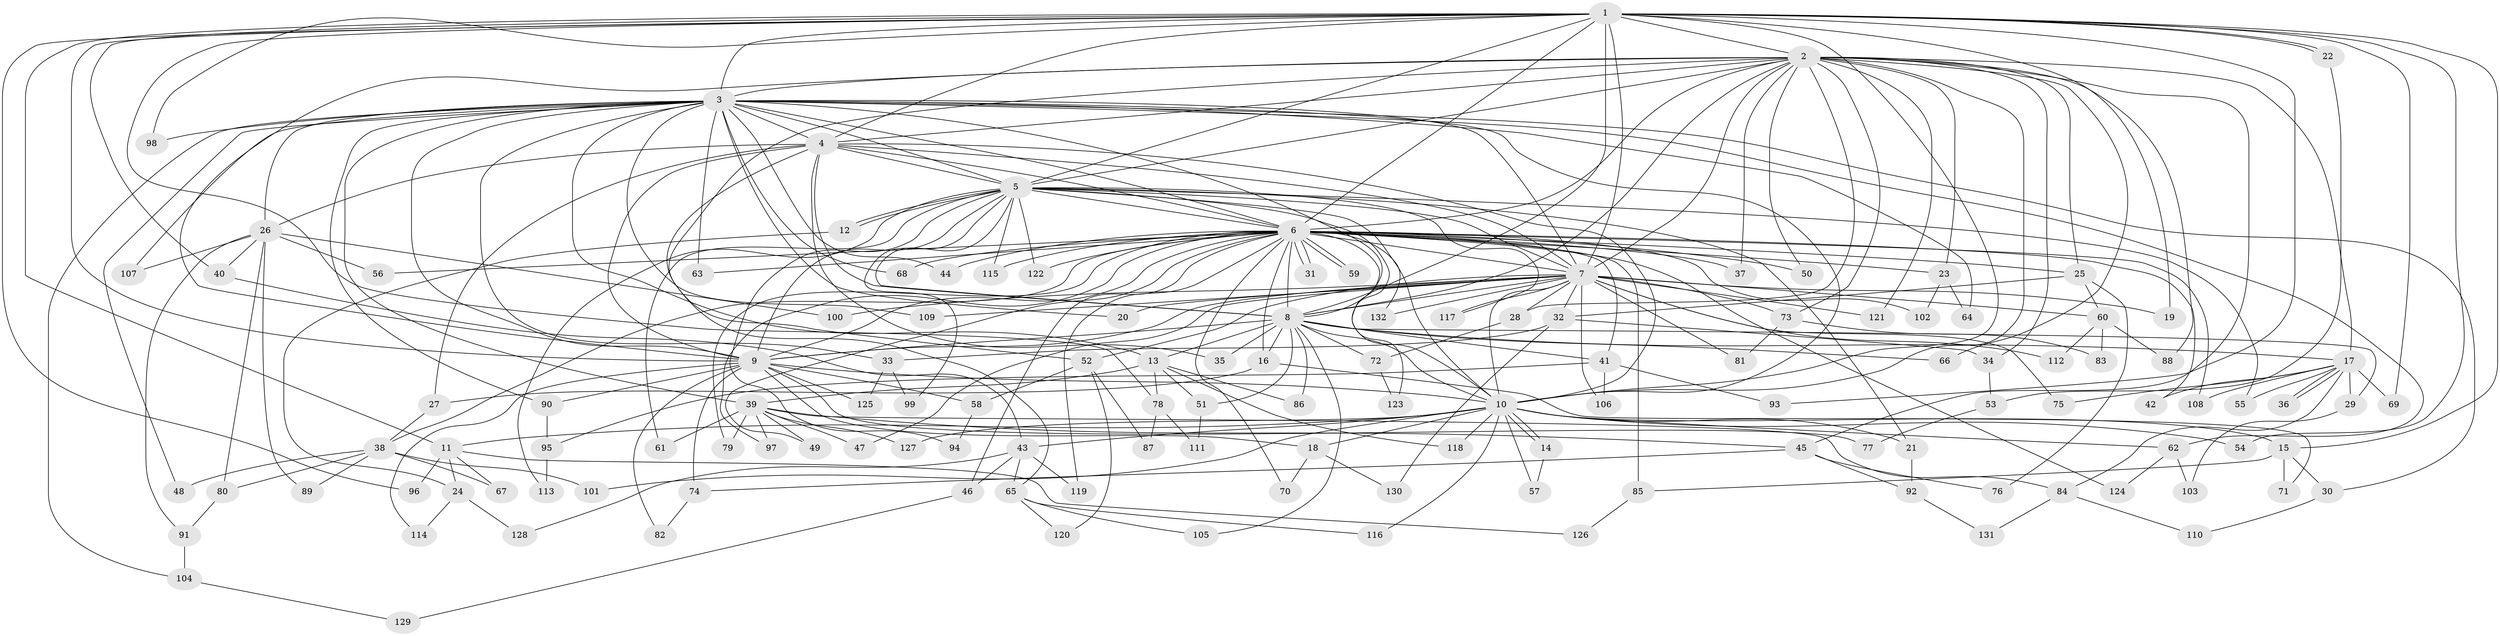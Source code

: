 // Generated by graph-tools (version 1.1) at 2025/46/03/09/25 04:46:28]
// undirected, 132 vertices, 289 edges
graph export_dot {
graph [start="1"]
  node [color=gray90,style=filled];
  1;
  2;
  3;
  4;
  5;
  6;
  7;
  8;
  9;
  10;
  11;
  12;
  13;
  14;
  15;
  16;
  17;
  18;
  19;
  20;
  21;
  22;
  23;
  24;
  25;
  26;
  27;
  28;
  29;
  30;
  31;
  32;
  33;
  34;
  35;
  36;
  37;
  38;
  39;
  40;
  41;
  42;
  43;
  44;
  45;
  46;
  47;
  48;
  49;
  50;
  51;
  52;
  53;
  54;
  55;
  56;
  57;
  58;
  59;
  60;
  61;
  62;
  63;
  64;
  65;
  66;
  67;
  68;
  69;
  70;
  71;
  72;
  73;
  74;
  75;
  76;
  77;
  78;
  79;
  80;
  81;
  82;
  83;
  84;
  85;
  86;
  87;
  88;
  89;
  90;
  91;
  92;
  93;
  94;
  95;
  96;
  97;
  98;
  99;
  100;
  101;
  102;
  103;
  104;
  105;
  106;
  107;
  108;
  109;
  110;
  111;
  112;
  113;
  114;
  115;
  116;
  117;
  118;
  119;
  120;
  121;
  122;
  123;
  124;
  125;
  126;
  127;
  128;
  129;
  130;
  131;
  132;
  1 -- 2;
  1 -- 3;
  1 -- 4;
  1 -- 5;
  1 -- 6;
  1 -- 7;
  1 -- 8;
  1 -- 9;
  1 -- 10;
  1 -- 11;
  1 -- 15;
  1 -- 19;
  1 -- 22;
  1 -- 22;
  1 -- 40;
  1 -- 54;
  1 -- 69;
  1 -- 78;
  1 -- 93;
  1 -- 96;
  1 -- 98;
  2 -- 3;
  2 -- 4;
  2 -- 5;
  2 -- 6;
  2 -- 7;
  2 -- 8;
  2 -- 9;
  2 -- 10;
  2 -- 17;
  2 -- 23;
  2 -- 25;
  2 -- 28;
  2 -- 34;
  2 -- 37;
  2 -- 45;
  2 -- 50;
  2 -- 52;
  2 -- 66;
  2 -- 73;
  2 -- 88;
  2 -- 121;
  3 -- 4;
  3 -- 5;
  3 -- 6;
  3 -- 7;
  3 -- 8;
  3 -- 9;
  3 -- 10;
  3 -- 13;
  3 -- 20;
  3 -- 26;
  3 -- 30;
  3 -- 33;
  3 -- 39;
  3 -- 44;
  3 -- 48;
  3 -- 62;
  3 -- 63;
  3 -- 64;
  3 -- 68;
  3 -- 90;
  3 -- 98;
  3 -- 104;
  3 -- 107;
  3 -- 109;
  4 -- 5;
  4 -- 6;
  4 -- 7;
  4 -- 8;
  4 -- 9;
  4 -- 10;
  4 -- 26;
  4 -- 27;
  4 -- 35;
  4 -- 65;
  5 -- 6;
  5 -- 7;
  5 -- 8;
  5 -- 9;
  5 -- 10;
  5 -- 12;
  5 -- 12;
  5 -- 21;
  5 -- 55;
  5 -- 61;
  5 -- 94;
  5 -- 99;
  5 -- 113;
  5 -- 115;
  5 -- 117;
  5 -- 122;
  5 -- 123;
  6 -- 7;
  6 -- 8;
  6 -- 9;
  6 -- 10;
  6 -- 16;
  6 -- 23;
  6 -- 25;
  6 -- 31;
  6 -- 31;
  6 -- 37;
  6 -- 38;
  6 -- 41;
  6 -- 42;
  6 -- 44;
  6 -- 46;
  6 -- 49;
  6 -- 50;
  6 -- 56;
  6 -- 59;
  6 -- 59;
  6 -- 63;
  6 -- 68;
  6 -- 70;
  6 -- 79;
  6 -- 85;
  6 -- 97;
  6 -- 102;
  6 -- 108;
  6 -- 115;
  6 -- 119;
  6 -- 122;
  6 -- 124;
  6 -- 132;
  7 -- 8;
  7 -- 9;
  7 -- 10;
  7 -- 19;
  7 -- 20;
  7 -- 28;
  7 -- 32;
  7 -- 47;
  7 -- 52;
  7 -- 60;
  7 -- 73;
  7 -- 75;
  7 -- 81;
  7 -- 100;
  7 -- 106;
  7 -- 109;
  7 -- 112;
  7 -- 117;
  7 -- 121;
  7 -- 132;
  8 -- 9;
  8 -- 10;
  8 -- 13;
  8 -- 16;
  8 -- 17;
  8 -- 29;
  8 -- 35;
  8 -- 41;
  8 -- 51;
  8 -- 66;
  8 -- 72;
  8 -- 86;
  8 -- 105;
  9 -- 10;
  9 -- 18;
  9 -- 58;
  9 -- 74;
  9 -- 77;
  9 -- 82;
  9 -- 90;
  9 -- 114;
  9 -- 125;
  10 -- 11;
  10 -- 14;
  10 -- 14;
  10 -- 15;
  10 -- 18;
  10 -- 21;
  10 -- 43;
  10 -- 54;
  10 -- 57;
  10 -- 62;
  10 -- 101;
  10 -- 116;
  10 -- 118;
  10 -- 127;
  11 -- 24;
  11 -- 67;
  11 -- 96;
  11 -- 126;
  12 -- 24;
  13 -- 39;
  13 -- 51;
  13 -- 78;
  13 -- 86;
  13 -- 118;
  14 -- 57;
  15 -- 30;
  15 -- 71;
  15 -- 85;
  16 -- 27;
  16 -- 71;
  17 -- 29;
  17 -- 36;
  17 -- 36;
  17 -- 42;
  17 -- 55;
  17 -- 69;
  17 -- 75;
  17 -- 84;
  17 -- 108;
  18 -- 70;
  18 -- 130;
  21 -- 92;
  22 -- 53;
  23 -- 64;
  23 -- 102;
  24 -- 114;
  24 -- 128;
  25 -- 32;
  25 -- 60;
  25 -- 76;
  26 -- 40;
  26 -- 56;
  26 -- 80;
  26 -- 89;
  26 -- 91;
  26 -- 100;
  26 -- 107;
  27 -- 38;
  28 -- 72;
  29 -- 103;
  30 -- 110;
  32 -- 33;
  32 -- 34;
  32 -- 130;
  33 -- 99;
  33 -- 125;
  34 -- 53;
  38 -- 48;
  38 -- 67;
  38 -- 80;
  38 -- 89;
  38 -- 101;
  39 -- 45;
  39 -- 47;
  39 -- 49;
  39 -- 61;
  39 -- 79;
  39 -- 84;
  39 -- 97;
  39 -- 127;
  40 -- 43;
  41 -- 93;
  41 -- 95;
  41 -- 106;
  43 -- 46;
  43 -- 65;
  43 -- 119;
  43 -- 128;
  45 -- 74;
  45 -- 76;
  45 -- 92;
  46 -- 129;
  51 -- 111;
  52 -- 58;
  52 -- 87;
  52 -- 120;
  53 -- 77;
  58 -- 94;
  60 -- 83;
  60 -- 88;
  60 -- 112;
  62 -- 103;
  62 -- 124;
  65 -- 105;
  65 -- 116;
  65 -- 120;
  72 -- 123;
  73 -- 81;
  73 -- 83;
  74 -- 82;
  78 -- 87;
  78 -- 111;
  80 -- 91;
  84 -- 110;
  84 -- 131;
  85 -- 126;
  90 -- 95;
  91 -- 104;
  92 -- 131;
  95 -- 113;
  104 -- 129;
}

